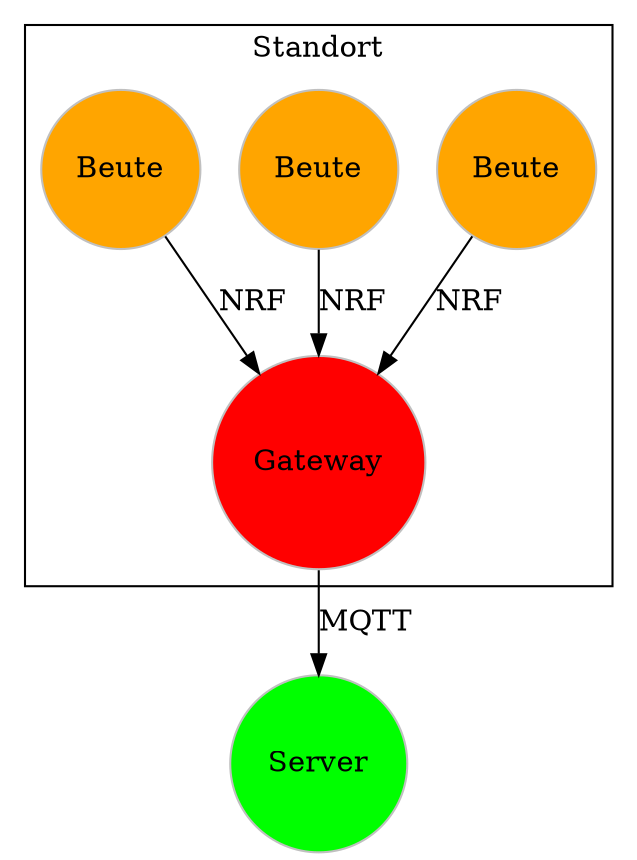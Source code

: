 digraph communication 
{
  # node defaults
  node [ shape=circle;
         style=filled;
         color=gray;
  ]

  subgraph clusterlocation {
    label="Standort";
    color=black
;

    node [ fillcolor=red; label="Gateway" ]  
    m
    node [ fillcolor=orange; label="Beute"]
    h1 h2 h3

    {h1 h2 h3} -> m [label="NRF"]

  }

  node [ fillcolor=green; label="Server" ]
  s
  
  m -> s [label="MQTT", labeldistance=10
  ] 
  
}
